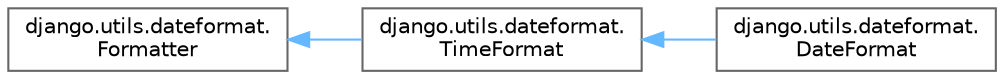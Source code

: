 digraph "Graphical Class Hierarchy"
{
 // LATEX_PDF_SIZE
  bgcolor="transparent";
  edge [fontname=Helvetica,fontsize=10,labelfontname=Helvetica,labelfontsize=10];
  node [fontname=Helvetica,fontsize=10,shape=box,height=0.2,width=0.4];
  rankdir="LR";
  Node0 [id="Node000000",label="django.utils.dateformat.\lFormatter",height=0.2,width=0.4,color="grey40", fillcolor="white", style="filled",URL="$classdjango_1_1utils_1_1dateformat_1_1_formatter.html",tooltip=" "];
  Node0 -> Node1 [id="edge1661_Node000000_Node000001",dir="back",color="steelblue1",style="solid",tooltip=" "];
  Node1 [id="Node000001",label="django.utils.dateformat.\lTimeFormat",height=0.2,width=0.4,color="grey40", fillcolor="white", style="filled",URL="$classdjango_1_1utils_1_1dateformat_1_1_time_format.html",tooltip=" "];
  Node1 -> Node2 [id="edge1662_Node000001_Node000002",dir="back",color="steelblue1",style="solid",tooltip=" "];
  Node2 [id="Node000002",label="django.utils.dateformat.\lDateFormat",height=0.2,width=0.4,color="grey40", fillcolor="white", style="filled",URL="$classdjango_1_1utils_1_1dateformat_1_1_date_format.html",tooltip=" "];
}
